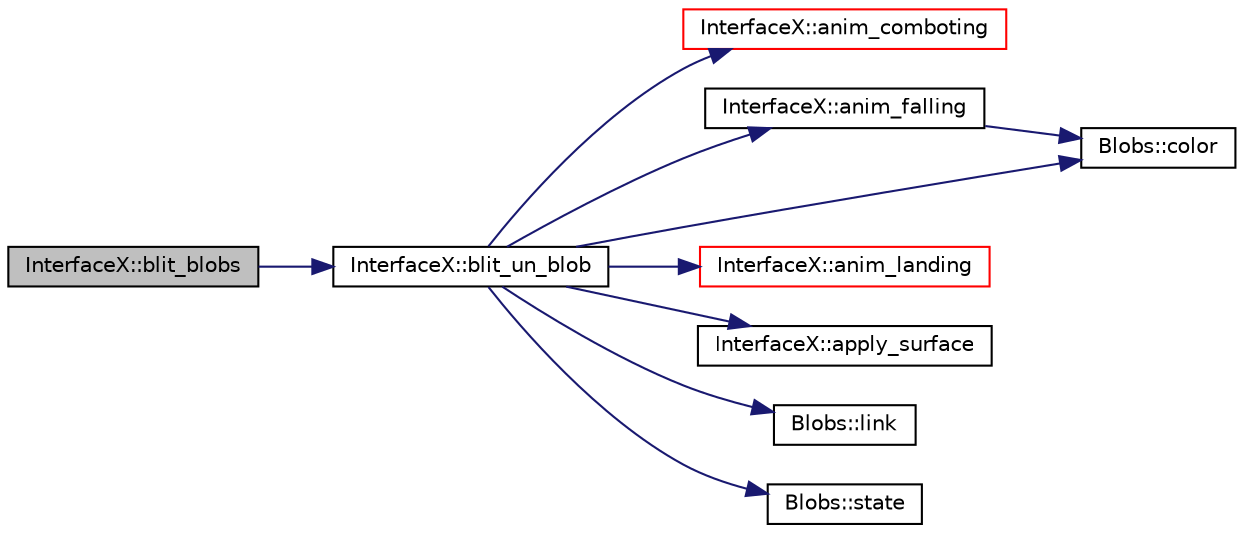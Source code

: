 digraph G
{
  bgcolor="transparent";
  edge [fontname="Helvetica",fontsize="10",labelfontname="Helvetica",labelfontsize="10"];
  node [fontname="Helvetica",fontsize="10",shape=record];
  rankdir=LR;
  Node1 [label="InterfaceX::blit_blobs",height=0.2,width=0.4,color="black", fillcolor="grey75", style="filled" fontcolor="black"];
  Node1 -> Node2 [color="midnightblue",fontsize="10",style="solid"];
  Node2 [label="InterfaceX::blit_un_blob",height=0.2,width=0.4,color="black",URL="$a00011.html#a1c61cf8412148067616fd92b409f11eb"];
  Node2 -> Node3 [color="midnightblue",fontsize="10",style="solid"];
  Node3 [label="InterfaceX::anim_comboting",height=0.2,width=0.4,color="red",URL="$a00011.html#a9560986497eadbcec1245b55837b05c4"];
  Node2 -> Node4 [color="midnightblue",fontsize="10",style="solid"];
  Node4 [label="InterfaceX::anim_falling",height=0.2,width=0.4,color="black",URL="$a00011.html#a9e3b255d376a942c02473defaf58c0d9"];
  Node4 -> Node5 [color="midnightblue",fontsize="10",style="solid"];
  Node5 [label="Blobs::color",height=0.2,width=0.4,color="black",URL="$a00002.html#a0c301f42dbf74a239f6e94f396eb33d9"];
  Node2 -> Node6 [color="midnightblue",fontsize="10",style="solid"];
  Node6 [label="InterfaceX::anim_landing",height=0.2,width=0.4,color="red",URL="$a00011.html#ae177a43e82f45e6610d86baf7460da22"];
  Node2 -> Node7 [color="midnightblue",fontsize="10",style="solid"];
  Node7 [label="InterfaceX::apply_surface",height=0.2,width=0.4,color="black",URL="$a00011.html#a7b7e5b7ff85bbcaf82c5bc75d481118d"];
  Node2 -> Node5 [color="midnightblue",fontsize="10",style="solid"];
  Node2 -> Node8 [color="midnightblue",fontsize="10",style="solid"];
  Node8 [label="Blobs::link",height=0.2,width=0.4,color="black",URL="$a00002.html#a66f8b006e5b94590fa9897734884615c"];
  Node2 -> Node9 [color="midnightblue",fontsize="10",style="solid"];
  Node9 [label="Blobs::state",height=0.2,width=0.4,color="black",URL="$a00002.html#aee05e24d1502a39838c0c2457973ed92"];
}
